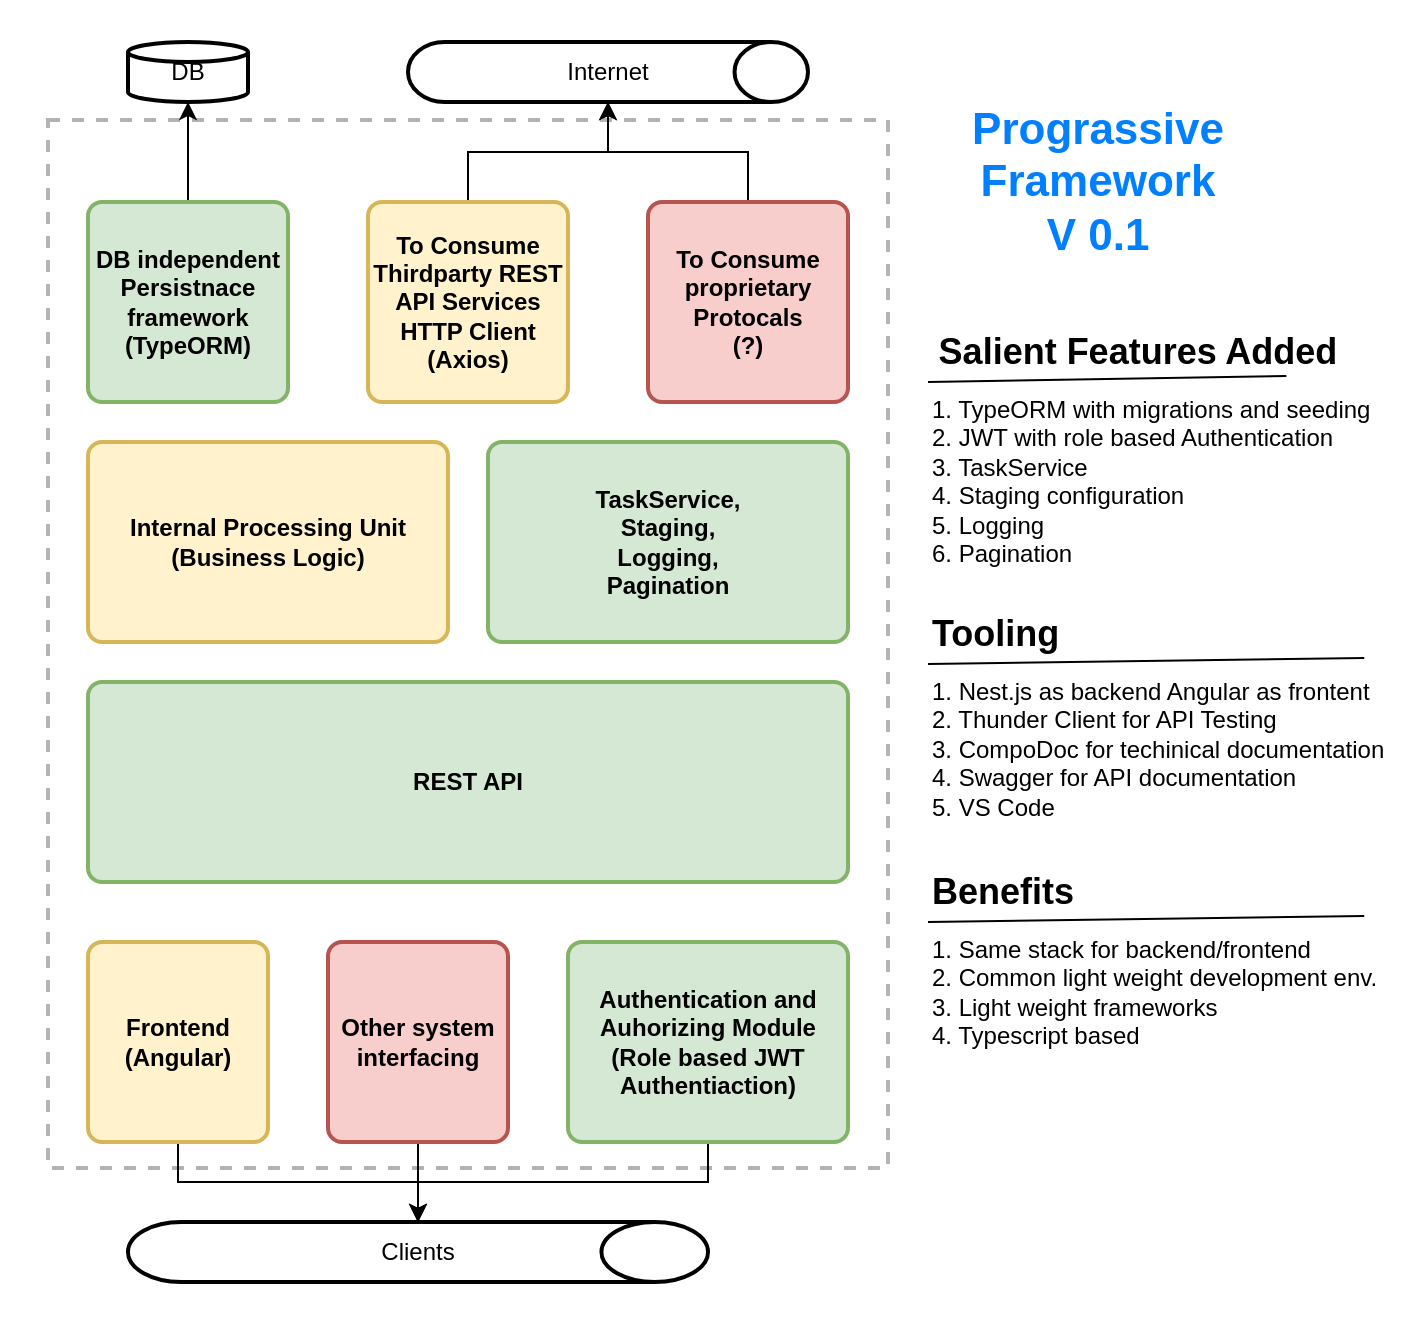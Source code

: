 <mxfile version="19.0.3" type="device"><diagram id="MYP_A8axW2vm-Umk_SND" name="Page-1"><mxGraphModel dx="1102" dy="1025" grid="1" gridSize="10" guides="1" tooltips="1" connect="1" arrows="1" fold="1" page="1" pageScale="1" pageWidth="850" pageHeight="1100" math="0" shadow="0"><root><mxCell id="0"/><mxCell id="1" parent="0"/><mxCell id="Ke_5S8NjF-hc2ilUpkm7-46" value="" style="rounded=0;whiteSpace=wrap;html=1;dashed=1;fontSize=22;fontColor=#007FFF;strokeColor=#FFFFFF;strokeWidth=2;" vertex="1" parent="1"><mxGeometry x="67" y="340" width="710" height="660" as="geometry"/></mxCell><mxCell id="Ke_5S8NjF-hc2ilUpkm7-12" value="" style="rounded=0;whiteSpace=wrap;html=1;dashed=1;strokeWidth=2;strokeColor=#B3B3B3;" vertex="1" parent="1"><mxGeometry x="90" y="399" width="420" height="524" as="geometry"/></mxCell><mxCell id="Ke_5S8NjF-hc2ilUpkm7-14" value="" style="edgeStyle=orthogonalEdgeStyle;rounded=0;orthogonalLoop=1;jettySize=auto;html=1;" edge="1" parent="1" source="Ke_5S8NjF-hc2ilUpkm7-1" target="Ke_5S8NjF-hc2ilUpkm7-6"><mxGeometry relative="1" as="geometry"/></mxCell><mxCell id="Ke_5S8NjF-hc2ilUpkm7-1" value="&lt;b&gt;DB independent Persistnace framework (TypeORM)&lt;/b&gt;" style="rounded=1;whiteSpace=wrap;html=1;absoluteArcSize=1;arcSize=14;strokeWidth=2;fillColor=#d5e8d4;strokeColor=#82b366;" vertex="1" parent="1"><mxGeometry x="110" y="440" width="100" height="100" as="geometry"/></mxCell><mxCell id="Ke_5S8NjF-hc2ilUpkm7-16" value="" style="edgeStyle=orthogonalEdgeStyle;rounded=0;orthogonalLoop=1;jettySize=auto;html=1;" edge="1" parent="1" source="Ke_5S8NjF-hc2ilUpkm7-2" target="Ke_5S8NjF-hc2ilUpkm7-11"><mxGeometry relative="1" as="geometry"/></mxCell><mxCell id="Ke_5S8NjF-hc2ilUpkm7-2" value="&lt;b&gt;To Consume Thirdparty REST API Services&lt;br&gt;HTTP Client&lt;br&gt;(Axios)&lt;br&gt;&lt;/b&gt;" style="rounded=1;whiteSpace=wrap;html=1;absoluteArcSize=1;arcSize=14;strokeWidth=2;fillColor=#fff2cc;strokeColor=#d6b656;" vertex="1" parent="1"><mxGeometry x="250" y="440" width="100" height="100" as="geometry"/></mxCell><mxCell id="Ke_5S8NjF-hc2ilUpkm7-17" value="" style="edgeStyle=orthogonalEdgeStyle;rounded=0;orthogonalLoop=1;jettySize=auto;html=1;" edge="1" parent="1" source="Ke_5S8NjF-hc2ilUpkm7-3" target="Ke_5S8NjF-hc2ilUpkm7-11"><mxGeometry relative="1" as="geometry"/></mxCell><mxCell id="Ke_5S8NjF-hc2ilUpkm7-3" value="&lt;b&gt;To Consume proprietary &lt;br&gt;Protocals&lt;/b&gt;&lt;br&gt;&lt;b&gt;(?)&lt;/b&gt;" style="rounded=1;whiteSpace=wrap;html=1;absoluteArcSize=1;arcSize=14;strokeWidth=2;fillColor=#f8cecc;strokeColor=#b85450;" vertex="1" parent="1"><mxGeometry x="390" y="440" width="100" height="100" as="geometry"/></mxCell><mxCell id="Ke_5S8NjF-hc2ilUpkm7-31" value="" style="edgeStyle=orthogonalEdgeStyle;rounded=0;orthogonalLoop=1;jettySize=auto;html=1;fontSize=22;fontColor=#007FFF;" edge="1" parent="1" source="Ke_5S8NjF-hc2ilUpkm7-4" target="Ke_5S8NjF-hc2ilUpkm7-28"><mxGeometry relative="1" as="geometry"/></mxCell><mxCell id="Ke_5S8NjF-hc2ilUpkm7-4" value="&lt;b&gt;Authentication and Auhorizing Module&lt;br&gt;(Role based JWT Authentiaction)&lt;br&gt;&lt;/b&gt;" style="rounded=1;whiteSpace=wrap;html=1;absoluteArcSize=1;arcSize=14;strokeWidth=2;fillColor=#d5e8d4;strokeColor=#82b366;" vertex="1" parent="1"><mxGeometry x="350" y="810" width="140" height="100" as="geometry"/></mxCell><mxCell id="Ke_5S8NjF-hc2ilUpkm7-5" value="&lt;b&gt;REST API&lt;br&gt;&lt;/b&gt;" style="rounded=1;whiteSpace=wrap;html=1;absoluteArcSize=1;arcSize=14;strokeWidth=2;fillColor=#d5e8d4;strokeColor=#82b366;" vertex="1" parent="1"><mxGeometry x="110" y="680" width="380" height="100" as="geometry"/></mxCell><mxCell id="Ke_5S8NjF-hc2ilUpkm7-6" value="DB" style="strokeWidth=2;html=1;shape=mxgraph.flowchart.database;whiteSpace=wrap;" vertex="1" parent="1"><mxGeometry x="130" y="360" width="60" height="30" as="geometry"/></mxCell><mxCell id="Ke_5S8NjF-hc2ilUpkm7-11" value="Internet" style="strokeWidth=2;html=1;shape=mxgraph.flowchart.direct_data;whiteSpace=wrap;" vertex="1" parent="1"><mxGeometry x="270" y="360" width="200" height="30" as="geometry"/></mxCell><mxCell id="Ke_5S8NjF-hc2ilUpkm7-15" value="&lt;b&gt;Internal Processing Unit&lt;br&gt;(Business Logic)&lt;br&gt;&lt;/b&gt;" style="rounded=1;whiteSpace=wrap;html=1;absoluteArcSize=1;arcSize=14;strokeWidth=2;fillColor=#fff2cc;strokeColor=#d6b656;" vertex="1" parent="1"><mxGeometry x="110" y="560" width="180" height="100" as="geometry"/></mxCell><mxCell id="Ke_5S8NjF-hc2ilUpkm7-29" value="" style="edgeStyle=orthogonalEdgeStyle;rounded=0;orthogonalLoop=1;jettySize=auto;html=1;fontSize=22;fontColor=#007FFF;" edge="1" parent="1" source="Ke_5S8NjF-hc2ilUpkm7-18" target="Ke_5S8NjF-hc2ilUpkm7-28"><mxGeometry relative="1" as="geometry"/></mxCell><mxCell id="Ke_5S8NjF-hc2ilUpkm7-18" value="&lt;b&gt;Frontend&lt;br&gt;(Angular)&lt;br&gt;&lt;/b&gt;" style="rounded=1;whiteSpace=wrap;html=1;absoluteArcSize=1;arcSize=14;strokeWidth=2;fillColor=#fff2cc;strokeColor=#d6b656;" vertex="1" parent="1"><mxGeometry x="110" y="810" width="90" height="100" as="geometry"/></mxCell><mxCell id="Ke_5S8NjF-hc2ilUpkm7-30" value="" style="edgeStyle=orthogonalEdgeStyle;rounded=0;orthogonalLoop=1;jettySize=auto;html=1;fontSize=22;fontColor=#007FFF;" edge="1" parent="1" source="Ke_5S8NjF-hc2ilUpkm7-20" target="Ke_5S8NjF-hc2ilUpkm7-28"><mxGeometry relative="1" as="geometry"/></mxCell><mxCell id="Ke_5S8NjF-hc2ilUpkm7-20" value="&lt;b&gt;Other system interfacing&lt;br&gt;&lt;/b&gt;" style="rounded=1;whiteSpace=wrap;html=1;absoluteArcSize=1;arcSize=14;strokeWidth=2;fillColor=#f8cecc;strokeColor=#b85450;" vertex="1" parent="1"><mxGeometry x="230" y="810" width="90" height="100" as="geometry"/></mxCell><mxCell id="Ke_5S8NjF-hc2ilUpkm7-27" value="&lt;font color=&quot;#007fff&quot; style=&quot;font-size: 22px;&quot;&gt;&lt;b style=&quot;&quot;&gt;Prograssive Framework&lt;br&gt;V 0.1&lt;br&gt;&lt;/b&gt;&lt;/font&gt;" style="text;html=1;align=center;verticalAlign=middle;whiteSpace=wrap;rounded=0;dashed=1;fontSize=12;" vertex="1" parent="1"><mxGeometry x="510" y="420" width="210" height="20" as="geometry"/></mxCell><mxCell id="Ke_5S8NjF-hc2ilUpkm7-28" value="Clients" style="strokeWidth=2;html=1;shape=mxgraph.flowchart.direct_data;whiteSpace=wrap;" vertex="1" parent="1"><mxGeometry x="130" y="950" width="290" height="30" as="geometry"/></mxCell><mxCell id="Ke_5S8NjF-hc2ilUpkm7-35" value="&lt;b&gt;TaskService, &lt;br&gt;Staging, &lt;br&gt;Logging, &lt;br&gt;Pagination&lt;br&gt;&lt;/b&gt;" style="rounded=1;whiteSpace=wrap;html=1;absoluteArcSize=1;arcSize=14;strokeWidth=2;fillColor=#d5e8d4;strokeColor=#82b366;" vertex="1" parent="1"><mxGeometry x="310" y="560" width="180" height="100" as="geometry"/></mxCell><mxCell id="Ke_5S8NjF-hc2ilUpkm7-36" value="&lt;b&gt;&lt;font style=&quot;font-size: 18px;&quot;&gt;Salient Features Added&lt;/font&gt;&lt;/b&gt;" style="text;html=1;strokeColor=none;fillColor=none;align=center;verticalAlign=middle;whiteSpace=wrap;rounded=0;" vertex="1" parent="1"><mxGeometry x="530" y="500" width="210" height="30" as="geometry"/></mxCell><mxCell id="Ke_5S8NjF-hc2ilUpkm7-37" value="&lt;b&gt;&lt;font style=&quot;font-size: 18px;&quot;&gt;Tooling&lt;/font&gt;&lt;/b&gt;" style="text;html=1;strokeColor=none;fillColor=none;align=left;verticalAlign=middle;whiteSpace=wrap;rounded=0;" vertex="1" parent="1"><mxGeometry x="530" y="641" width="210" height="30" as="geometry"/></mxCell><mxCell id="Ke_5S8NjF-hc2ilUpkm7-38" value="" style="endArrow=none;html=1;rounded=0;fontSize=12;entryX=0.779;entryY=-0.023;entryDx=0;entryDy=0;entryPerimeter=0;" edge="1" target="Ke_5S8NjF-hc2ilUpkm7-44" parent="1"><mxGeometry width="50" height="50" relative="1" as="geometry"><mxPoint x="530" y="530" as="sourcePoint"/><mxPoint x="580" y="480" as="targetPoint"/></mxGeometry></mxCell><mxCell id="Ke_5S8NjF-hc2ilUpkm7-39" value="" style="endArrow=none;html=1;rounded=0;fontSize=12;entryX=0.779;entryY=-0.023;entryDx=0;entryDy=0;entryPerimeter=0;" edge="1" parent="1"><mxGeometry width="50" height="50" relative="1" as="geometry"><mxPoint x="530" y="671" as="sourcePoint"/><mxPoint x="748.12" y="668.01" as="targetPoint"/></mxGeometry></mxCell><mxCell id="Ke_5S8NjF-hc2ilUpkm7-40" value="&lt;b&gt;&lt;font style=&quot;font-size: 18px;&quot;&gt;Benefits&lt;/font&gt;&lt;/b&gt;" style="text;html=1;strokeColor=none;fillColor=none;align=left;verticalAlign=middle;whiteSpace=wrap;rounded=0;" vertex="1" parent="1"><mxGeometry x="530" y="770" width="210" height="30" as="geometry"/></mxCell><mxCell id="Ke_5S8NjF-hc2ilUpkm7-41" value="" style="endArrow=none;html=1;rounded=0;fontSize=12;entryX=0.779;entryY=-0.023;entryDx=0;entryDy=0;entryPerimeter=0;" edge="1" parent="1"><mxGeometry width="50" height="50" relative="1" as="geometry"><mxPoint x="530" y="800" as="sourcePoint"/><mxPoint x="748.12" y="797.01" as="targetPoint"/></mxGeometry></mxCell><mxCell id="Ke_5S8NjF-hc2ilUpkm7-42" value="1. Same stack for backend/frontend&lt;br&gt;2. Common light weight development env.&lt;br&gt;3. Light weight frameworks&lt;br&gt;4. Typescript based&amp;nbsp;" style="text;whiteSpace=wrap;html=1;fontSize=12;" vertex="1" parent="1"><mxGeometry x="530" y="800" width="230" height="80" as="geometry"/></mxCell><mxCell id="Ke_5S8NjF-hc2ilUpkm7-43" value="1. Nest.js as backend Angular as frontent&lt;br&gt;2. Thunder Client for API Testing&lt;br&gt;3. CompoDoc for techinical documentation&lt;br&gt;4. Swagger for API documentation&lt;br&gt;5. VS Code&lt;br&gt;" style="text;whiteSpace=wrap;html=1;fontSize=12;" vertex="1" parent="1"><mxGeometry x="530" y="671" width="230" height="80" as="geometry"/></mxCell><mxCell id="Ke_5S8NjF-hc2ilUpkm7-44" value="1. TypeORM with migrations and seeding&lt;br&gt;2. JWT with role based Authentication&lt;br&gt;3. TaskService&lt;br&gt;4. Staging configuration&lt;br&gt;5. Logging&lt;br&gt;6. Pagination" style="text;whiteSpace=wrap;html=1;fontSize=12;" vertex="1" parent="1"><mxGeometry x="530" y="530" width="230" height="130" as="geometry"/></mxCell></root></mxGraphModel></diagram></mxfile>